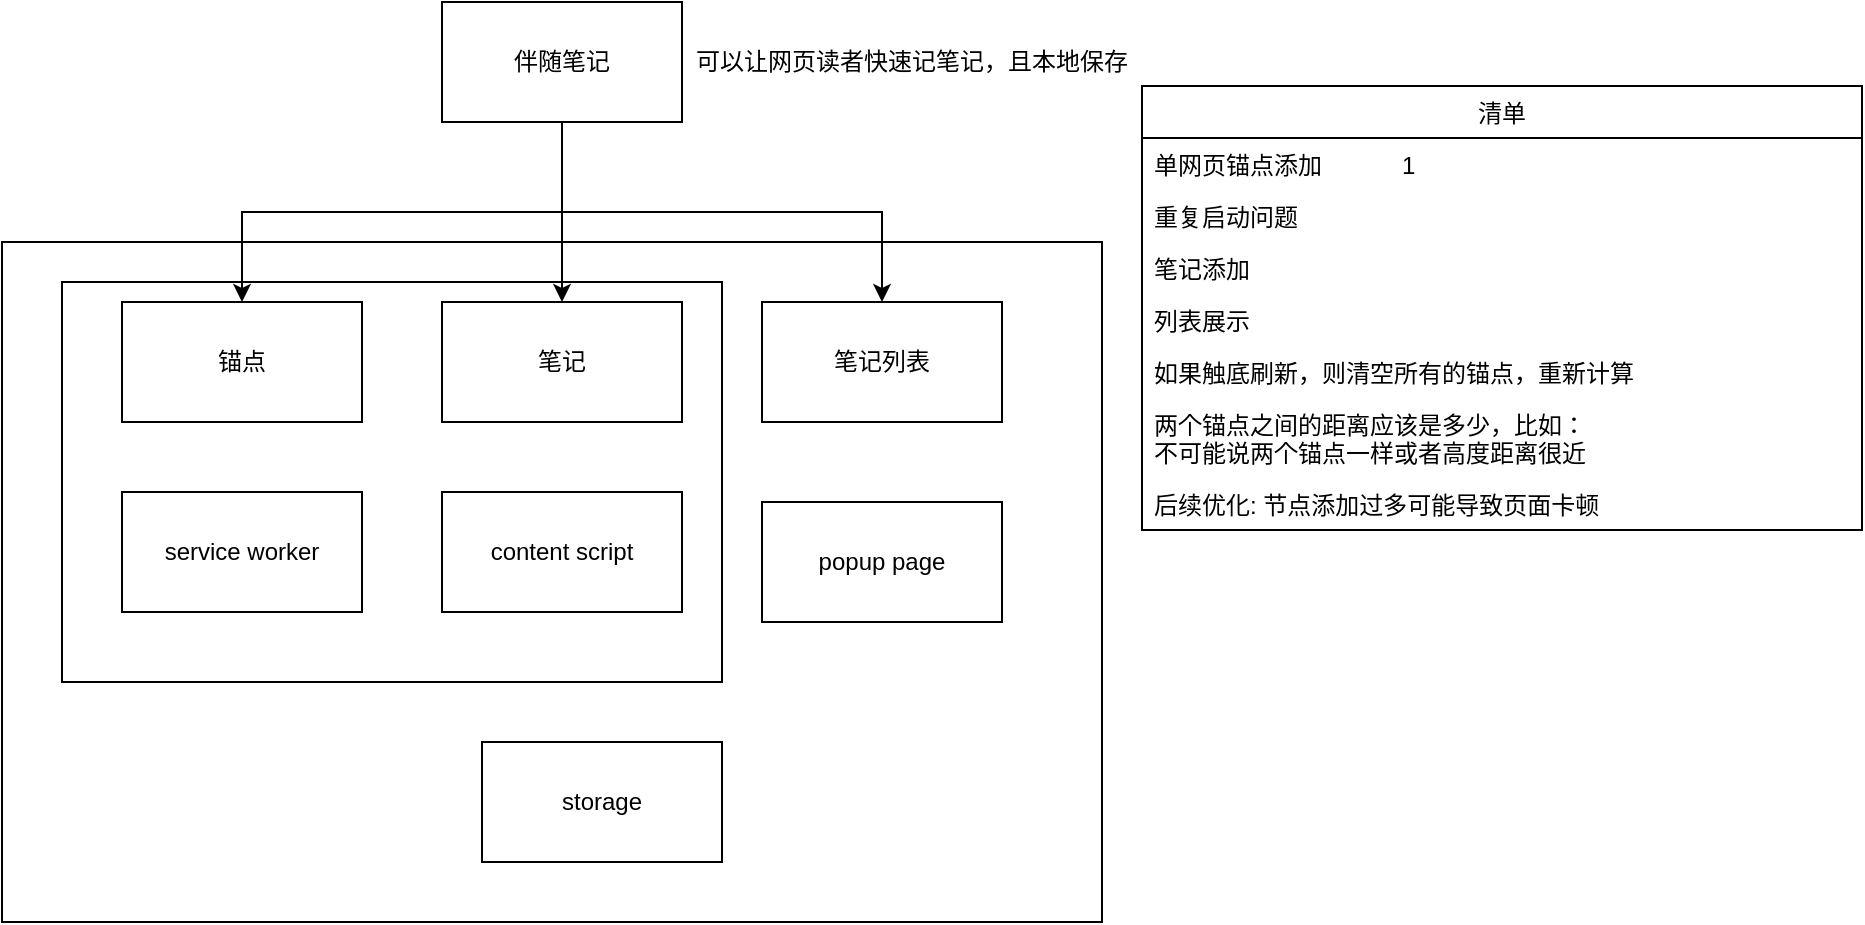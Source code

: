 <mxfile version="14.6.13" type="device"><diagram id="81kDZTO6pNSoDyDSawtj" name="第 1 页"><mxGraphModel dx="1913" dy="966" grid="1" gridSize="10" guides="1" tooltips="1" connect="1" arrows="1" fold="1" page="1" pageScale="1" pageWidth="827" pageHeight="1169" math="0" shadow="0"><root><mxCell id="0"/><mxCell id="1" parent="0"/><mxCell id="Yz_M0WWDIU6RdhUif9Jg-20" value="" style="rounded=0;whiteSpace=wrap;html=1;" vertex="1" parent="1"><mxGeometry x="-50" y="260" width="550" height="340" as="geometry"/></mxCell><mxCell id="Yz_M0WWDIU6RdhUif9Jg-18" value="" style="rounded=0;whiteSpace=wrap;html=1;" vertex="1" parent="1"><mxGeometry x="-20" y="280" width="330" height="200" as="geometry"/></mxCell><mxCell id="Yz_M0WWDIU6RdhUif9Jg-1" value="锚点" style="rounded=0;whiteSpace=wrap;html=1;" vertex="1" parent="1"><mxGeometry x="10" y="290" width="120" height="60" as="geometry"/></mxCell><mxCell id="Yz_M0WWDIU6RdhUif9Jg-2" value="笔记" style="rounded=0;whiteSpace=wrap;html=1;" vertex="1" parent="1"><mxGeometry x="170" y="290" width="120" height="60" as="geometry"/></mxCell><mxCell id="Yz_M0WWDIU6RdhUif9Jg-7" style="edgeStyle=orthogonalEdgeStyle;rounded=0;orthogonalLoop=1;jettySize=auto;html=1;exitX=0.5;exitY=1;exitDx=0;exitDy=0;entryX=0.5;entryY=0;entryDx=0;entryDy=0;" edge="1" parent="1" source="Yz_M0WWDIU6RdhUif9Jg-3" target="Yz_M0WWDIU6RdhUif9Jg-1"><mxGeometry relative="1" as="geometry"/></mxCell><mxCell id="Yz_M0WWDIU6RdhUif9Jg-8" style="edgeStyle=orthogonalEdgeStyle;rounded=0;orthogonalLoop=1;jettySize=auto;html=1;exitX=0.5;exitY=1;exitDx=0;exitDy=0;entryX=0.5;entryY=0;entryDx=0;entryDy=0;" edge="1" parent="1" source="Yz_M0WWDIU6RdhUif9Jg-3" target="Yz_M0WWDIU6RdhUif9Jg-2"><mxGeometry relative="1" as="geometry"/></mxCell><mxCell id="Yz_M0WWDIU6RdhUif9Jg-9" style="edgeStyle=orthogonalEdgeStyle;rounded=0;orthogonalLoop=1;jettySize=auto;html=1;exitX=0.5;exitY=1;exitDx=0;exitDy=0;entryX=0.5;entryY=0;entryDx=0;entryDy=0;" edge="1" parent="1" source="Yz_M0WWDIU6RdhUif9Jg-3" target="Yz_M0WWDIU6RdhUif9Jg-5"><mxGeometry relative="1" as="geometry"/></mxCell><mxCell id="Yz_M0WWDIU6RdhUif9Jg-3" value="伴随笔记" style="rounded=0;whiteSpace=wrap;html=1;" vertex="1" parent="1"><mxGeometry x="170" y="140" width="120" height="60" as="geometry"/></mxCell><mxCell id="Yz_M0WWDIU6RdhUif9Jg-4" value="可以让网页读者快速记笔记，且本地保存" style="text;html=1;strokeColor=none;fillColor=none;align=center;verticalAlign=middle;whiteSpace=wrap;rounded=0;" vertex="1" parent="1"><mxGeometry x="290" y="160" width="230" height="20" as="geometry"/></mxCell><mxCell id="Yz_M0WWDIU6RdhUif9Jg-5" value="笔记列表" style="rounded=0;whiteSpace=wrap;html=1;" vertex="1" parent="1"><mxGeometry x="330" y="290" width="120" height="60" as="geometry"/></mxCell><mxCell id="Yz_M0WWDIU6RdhUif9Jg-6" value="service worker" style="rounded=0;whiteSpace=wrap;html=1;" vertex="1" parent="1"><mxGeometry x="10" y="385" width="120" height="60" as="geometry"/></mxCell><mxCell id="Yz_M0WWDIU6RdhUif9Jg-10" value="popup page" style="rounded=0;whiteSpace=wrap;html=1;" vertex="1" parent="1"><mxGeometry x="330" y="390" width="120" height="60" as="geometry"/></mxCell><mxCell id="Yz_M0WWDIU6RdhUif9Jg-12" value="content script" style="rounded=0;whiteSpace=wrap;html=1;" vertex="1" parent="1"><mxGeometry x="170" y="385" width="120" height="60" as="geometry"/></mxCell><mxCell id="Yz_M0WWDIU6RdhUif9Jg-19" value="storage" style="rounded=0;whiteSpace=wrap;html=1;" vertex="1" parent="1"><mxGeometry x="190" y="510" width="120" height="60" as="geometry"/></mxCell><mxCell id="Yz_M0WWDIU6RdhUif9Jg-25" value="清单" style="swimlane;fontStyle=0;childLayout=stackLayout;horizontal=1;startSize=26;horizontalStack=0;resizeParent=1;resizeParentMax=0;resizeLast=0;collapsible=1;marginBottom=0;" vertex="1" parent="1"><mxGeometry x="520" y="182" width="360" height="222" as="geometry"/></mxCell><mxCell id="Yz_M0WWDIU6RdhUif9Jg-26" value="单网页锚点添加            1" style="text;strokeColor=none;fillColor=none;align=left;verticalAlign=top;spacingLeft=4;spacingRight=4;overflow=hidden;rotatable=0;points=[[0,0.5],[1,0.5]];portConstraint=eastwest;" vertex="1" parent="Yz_M0WWDIU6RdhUif9Jg-25"><mxGeometry y="26" width="360" height="26" as="geometry"/></mxCell><mxCell id="Yz_M0WWDIU6RdhUif9Jg-33" value="重复启动问题" style="text;strokeColor=none;fillColor=none;align=left;verticalAlign=top;spacingLeft=4;spacingRight=4;overflow=hidden;rotatable=0;points=[[0,0.5],[1,0.5]];portConstraint=eastwest;" vertex="1" parent="Yz_M0WWDIU6RdhUif9Jg-25"><mxGeometry y="52" width="360" height="26" as="geometry"/></mxCell><mxCell id="Yz_M0WWDIU6RdhUif9Jg-27" value="笔记添加" style="text;strokeColor=none;fillColor=none;align=left;verticalAlign=top;spacingLeft=4;spacingRight=4;overflow=hidden;rotatable=0;points=[[0,0.5],[1,0.5]];portConstraint=eastwest;" vertex="1" parent="Yz_M0WWDIU6RdhUif9Jg-25"><mxGeometry y="78" width="360" height="26" as="geometry"/></mxCell><mxCell id="Yz_M0WWDIU6RdhUif9Jg-28" value="列表展示" style="text;strokeColor=none;fillColor=none;align=left;verticalAlign=top;spacingLeft=4;spacingRight=4;overflow=hidden;rotatable=0;points=[[0,0.5],[1,0.5]];portConstraint=eastwest;" vertex="1" parent="Yz_M0WWDIU6RdhUif9Jg-25"><mxGeometry y="104" width="360" height="26" as="geometry"/></mxCell><mxCell id="Yz_M0WWDIU6RdhUif9Jg-29" value="如果触底刷新，则清空所有的锚点，重新计算" style="text;strokeColor=none;fillColor=none;align=left;verticalAlign=top;spacingLeft=4;spacingRight=4;overflow=hidden;rotatable=0;points=[[0,0.5],[1,0.5]];portConstraint=eastwest;" vertex="1" parent="Yz_M0WWDIU6RdhUif9Jg-25"><mxGeometry y="130" width="360" height="26" as="geometry"/></mxCell><mxCell id="Yz_M0WWDIU6RdhUif9Jg-30" value="两个锚点之间的距离应该是多少，比如：&#10;不可能说两个锚点一样或者高度距离很近" style="text;strokeColor=none;fillColor=none;align=left;verticalAlign=top;spacingLeft=4;spacingRight=4;overflow=hidden;rotatable=0;points=[[0,0.5],[1,0.5]];portConstraint=eastwest;" vertex="1" parent="Yz_M0WWDIU6RdhUif9Jg-25"><mxGeometry y="156" width="360" height="40" as="geometry"/></mxCell><mxCell id="Yz_M0WWDIU6RdhUif9Jg-31" value="后续优化: 节点添加过多可能导致页面卡顿" style="text;strokeColor=none;fillColor=none;align=left;verticalAlign=top;spacingLeft=4;spacingRight=4;overflow=hidden;rotatable=0;points=[[0,0.5],[1,0.5]];portConstraint=eastwest;" vertex="1" parent="Yz_M0WWDIU6RdhUif9Jg-25"><mxGeometry y="196" width="360" height="26" as="geometry"/></mxCell></root></mxGraphModel></diagram></mxfile>